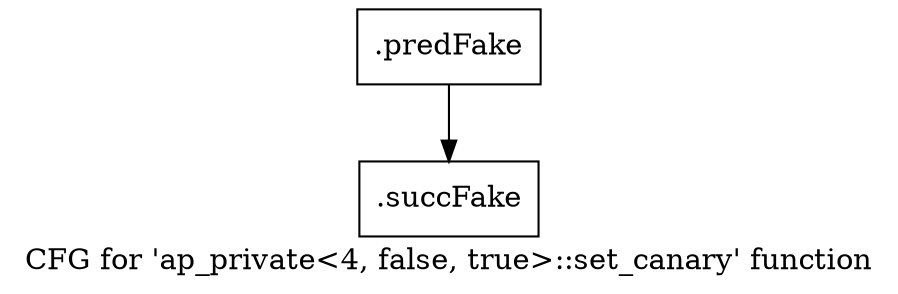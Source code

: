 digraph "CFG for 'ap_private\<4, false, true\>::set_canary' function" {
	label="CFG for 'ap_private\<4, false, true\>::set_canary' function";

	Node0x47257c0 [shape=record,filename="",linenumber="",label="{.predFake}"];
	Node0x47257c0 -> Node0x483f680[ callList="" memoryops="" filename="/media/miguel/NewVolume/Linux/Xilinx/Vitis_HLS/2020.2/include/etc/ap_private.h" execusionnum="380"];
	Node0x483f680 [shape=record,filename="/media/miguel/NewVolume/Linux/Xilinx/Vitis_HLS/2020.2/include/etc/ap_private.h",linenumber="1422",label="{.succFake}"];
}
